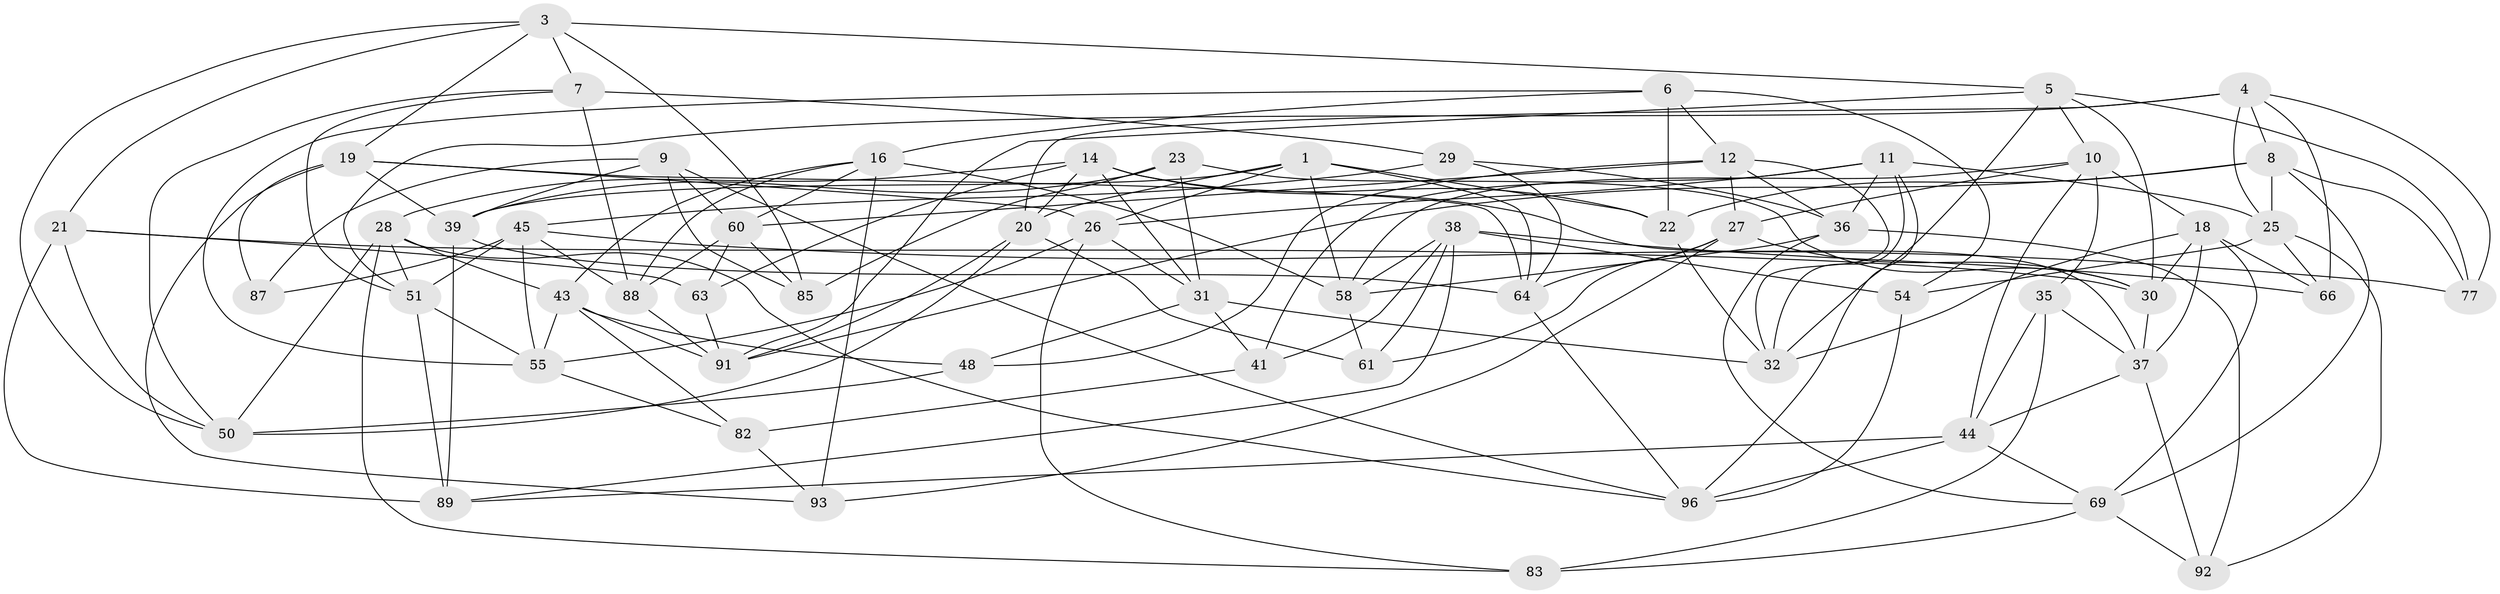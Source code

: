 // Generated by graph-tools (version 1.1) at 2025/52/02/27/25 19:52:28]
// undirected, 59 vertices, 157 edges
graph export_dot {
graph [start="1"]
  node [color=gray90,style=filled];
  1 [super="+2"];
  3 [super="+17"];
  4 [super="+97"];
  5 [super="+46"];
  6 [super="+40"];
  7 [super="+42"];
  8 [super="+52"];
  9 [super="+13"];
  10 [super="+67"];
  11 [super="+68"];
  12 [super="+74"];
  14 [super="+15"];
  16 [super="+34"];
  18 [super="+71"];
  19 [super="+24"];
  20 [super="+65"];
  21 [super="+33"];
  22 [super="+73"];
  23;
  25 [super="+56"];
  26 [super="+78"];
  27 [super="+49"];
  28 [super="+59"];
  29;
  30 [super="+62"];
  31 [super="+53"];
  32 [super="+81"];
  35;
  36 [super="+80"];
  37 [super="+57"];
  38 [super="+76"];
  39 [super="+47"];
  41;
  43 [super="+94"];
  44 [super="+79"];
  45 [super="+70"];
  48;
  50 [super="+102"];
  51 [super="+95"];
  54;
  55 [super="+90"];
  58 [super="+86"];
  60 [super="+75"];
  61;
  63;
  64 [super="+72"];
  66;
  69 [super="+84"];
  77;
  82;
  83;
  85;
  87;
  88 [super="+100"];
  89 [super="+101"];
  91 [super="+99"];
  92;
  93;
  96 [super="+98"];
  1 -- 20;
  1 -- 26;
  1 -- 39;
  1 -- 58;
  1 -- 64;
  1 -- 22;
  3 -- 5;
  3 -- 21;
  3 -- 19;
  3 -- 50;
  3 -- 85;
  3 -- 7;
  4 -- 66;
  4 -- 8;
  4 -- 20;
  4 -- 25;
  4 -- 51;
  4 -- 77;
  5 -- 77;
  5 -- 91;
  5 -- 10;
  5 -- 32;
  5 -- 30;
  6 -- 55;
  6 -- 54;
  6 -- 12;
  6 -- 22 [weight=2];
  6 -- 16;
  7 -- 50;
  7 -- 88 [weight=2];
  7 -- 51;
  7 -- 29;
  8 -- 77;
  8 -- 25;
  8 -- 91;
  8 -- 22;
  8 -- 69;
  9 -- 85;
  9 -- 87 [weight=2];
  9 -- 96;
  9 -- 60;
  9 -- 39;
  10 -- 58;
  10 -- 27;
  10 -- 35;
  10 -- 18;
  10 -- 44;
  11 -- 32;
  11 -- 25;
  11 -- 26;
  11 -- 96;
  11 -- 41;
  11 -- 36;
  12 -- 27;
  12 -- 36;
  12 -- 48;
  12 -- 32;
  12 -- 60;
  14 -- 28;
  14 -- 63;
  14 -- 20;
  14 -- 31;
  14 -- 37;
  14 -- 22;
  16 -- 60;
  16 -- 58;
  16 -- 88;
  16 -- 43;
  16 -- 93;
  18 -- 37;
  18 -- 66;
  18 -- 69;
  18 -- 32;
  18 -- 30;
  19 -- 93;
  19 -- 39;
  19 -- 64;
  19 -- 26;
  19 -- 87;
  20 -- 61;
  20 -- 91;
  20 -- 50;
  21 -- 63;
  21 -- 50;
  21 -- 89 [weight=2];
  21 -- 30;
  22 -- 32;
  23 -- 30;
  23 -- 85;
  23 -- 39;
  23 -- 31;
  25 -- 54;
  25 -- 66;
  25 -- 92;
  26 -- 83;
  26 -- 31;
  26 -- 55;
  27 -- 93;
  27 -- 61;
  27 -- 30;
  27 -- 64;
  28 -- 83;
  28 -- 51;
  28 -- 96;
  28 -- 50;
  28 -- 43;
  29 -- 36;
  29 -- 64;
  29 -- 45;
  30 -- 37;
  31 -- 48;
  31 -- 32;
  31 -- 41;
  35 -- 83;
  35 -- 37;
  35 -- 44;
  36 -- 69;
  36 -- 92;
  36 -- 58;
  37 -- 92;
  37 -- 44;
  38 -- 66;
  38 -- 41;
  38 -- 58;
  38 -- 89;
  38 -- 61;
  38 -- 54;
  39 -- 64;
  39 -- 89;
  41 -- 82;
  43 -- 91;
  43 -- 82;
  43 -- 48;
  43 -- 55;
  44 -- 89;
  44 -- 69;
  44 -- 96;
  45 -- 77;
  45 -- 87;
  45 -- 51;
  45 -- 55;
  45 -- 88;
  48 -- 50;
  51 -- 55;
  51 -- 89;
  54 -- 96;
  55 -- 82;
  58 -- 61;
  60 -- 63;
  60 -- 88;
  60 -- 85;
  63 -- 91;
  64 -- 96;
  69 -- 92;
  69 -- 83;
  82 -- 93;
  88 -- 91;
}
